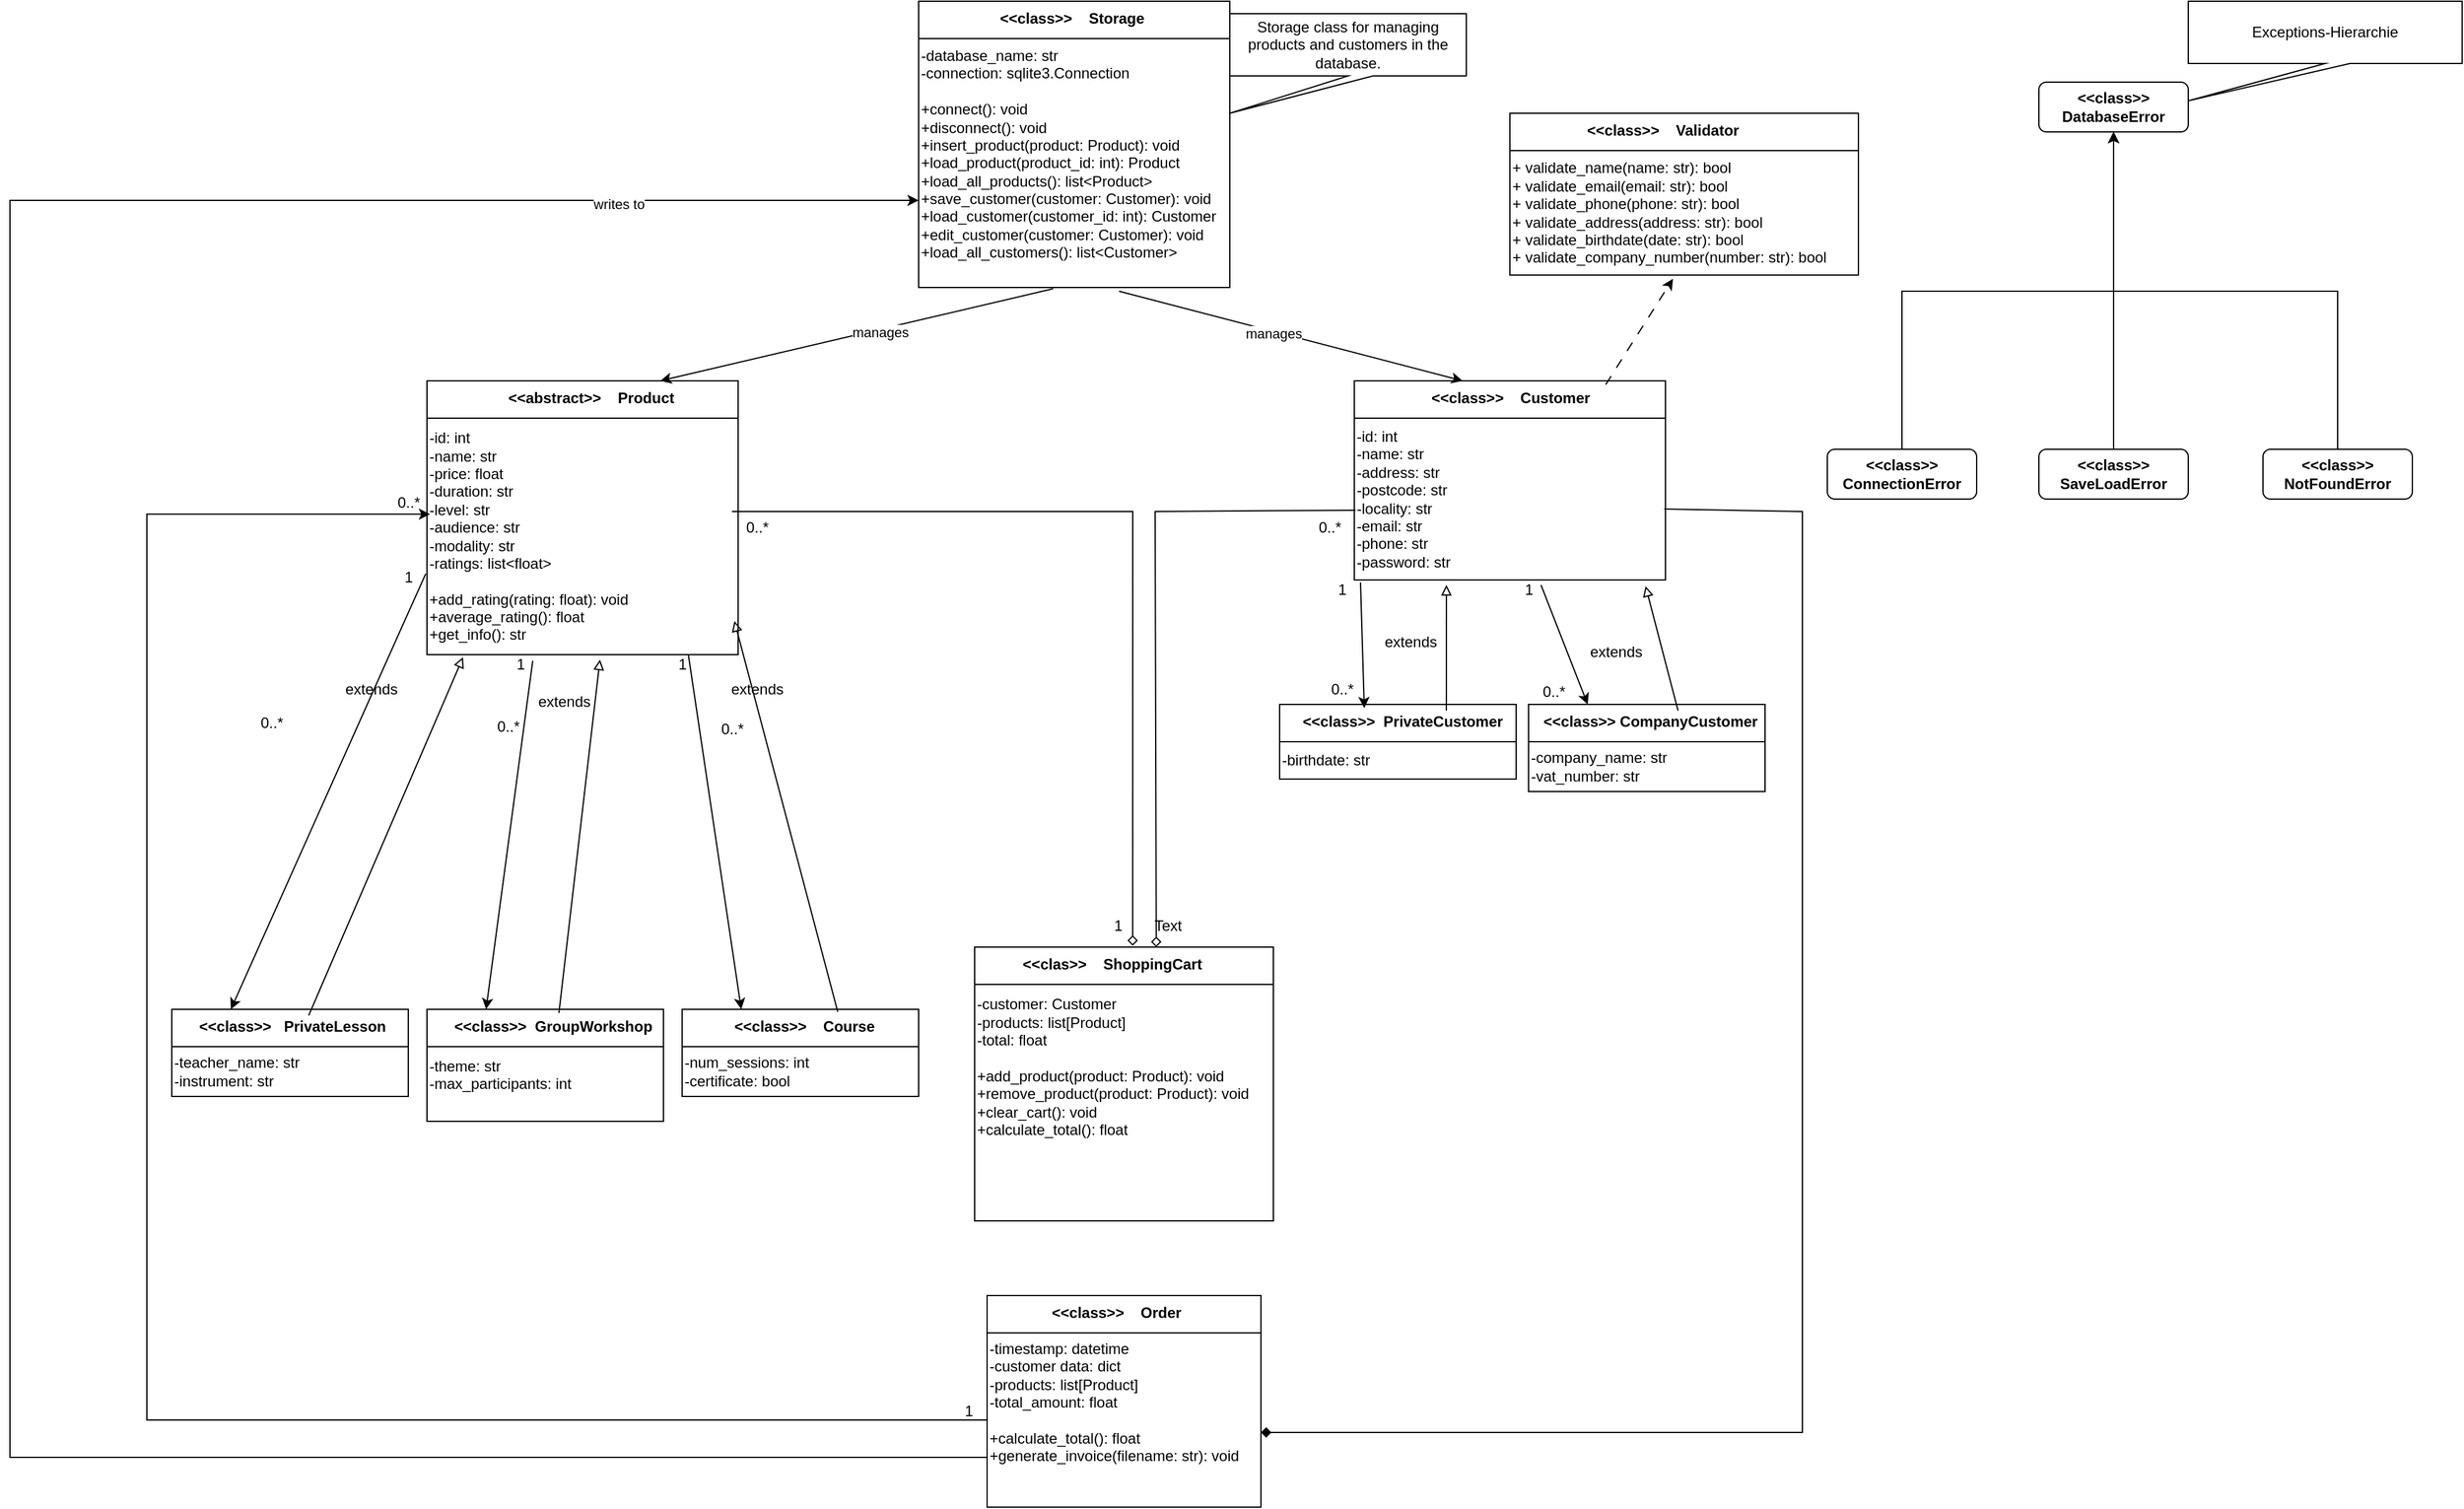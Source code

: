 <mxfile version="27.0.9">
  <diagram name="Page-1" id="tYPvttIUFbxFY0crAjNT">
    <mxGraphModel dx="3702" dy="2866" grid="1" gridSize="10" guides="1" tooltips="1" connect="1" arrows="1" fold="1" page="1" pageScale="1" pageWidth="850" pageHeight="1100" math="0" shadow="0">
      <root>
        <mxCell id="0" />
        <mxCell id="1" parent="0" />
        <mxCell id="cJFWsDHCPY1v-V8VrKuL-8" value="                   &lt;&lt;class&gt;&gt;    Storage" style="swimlane;align=left;verticalAlign=top;childLayout=stackLayout;horizontal=1;startSize=30;horizontalStack=0;resizeParent=1;resizeParentMax=0;resizeLast=0;collapsible=1;marginBottom=0;whiteSpace=wrap;" parent="1" vertex="1">
          <mxGeometry x="190" y="-410" width="250" height="230" as="geometry" />
        </mxCell>
        <mxCell id="cJFWsDHCPY1v-V8VrKuL-24" value="&lt;div&gt;-database_name: str&lt;/div&gt;&lt;div&gt;-connection: sqlite3.Connection&lt;/div&gt;&lt;div&gt;&lt;br&gt;&lt;/div&gt;&lt;div&gt;+connect(): void&lt;/div&gt;&lt;div&gt;+disconnect(): void&lt;/div&gt;&lt;div&gt;+insert_product(product: Product): void&lt;/div&gt;&lt;div&gt;+load_product(product_id: int): Product&lt;/div&gt;&lt;div&gt;+load_all_products(): list&amp;lt;Product&amp;gt;&lt;/div&gt;&lt;div&gt;+save_customer(customer: Customer): void&lt;/div&gt;&lt;div&gt;+load_customer(customer_id: int): Customer&lt;/div&gt;&lt;div&gt;+edit_customer(customer: Customer): void&lt;/div&gt;&lt;div&gt;+load_all_customers(): list&amp;lt;Customer&amp;gt;&lt;/div&gt;&lt;div&gt;&lt;br&gt;&lt;/div&gt;" style="text;html=1;align=left;verticalAlign=middle;resizable=0;points=[];autosize=1;strokeColor=none;fillColor=none;" parent="cJFWsDHCPY1v-V8VrKuL-8" vertex="1">
          <mxGeometry y="30" width="250" height="200" as="geometry" />
        </mxCell>
        <mxCell id="cJFWsDHCPY1v-V8VrKuL-9" value="&lt;b&gt;&amp;lt;&amp;lt;class&amp;gt;&amp;gt; DatabaseError&lt;/b&gt;" style="rounded=1;whiteSpace=wrap;html=1;" parent="1" vertex="1">
          <mxGeometry x="1090" y="-345" width="120" height="40" as="geometry" />
        </mxCell>
        <mxCell id="cJFWsDHCPY1v-V8VrKuL-10" value="&lt;b&gt;&amp;lt;&amp;lt;class&amp;gt;&amp;gt; ConnectionError&lt;/b&gt;" style="rounded=1;whiteSpace=wrap;html=1;" parent="1" vertex="1">
          <mxGeometry x="920" y="-50" width="120" height="40" as="geometry" />
        </mxCell>
        <mxCell id="cJFWsDHCPY1v-V8VrKuL-11" value="&lt;b&gt;&amp;lt;&amp;lt;class&amp;gt;&amp;gt;&lt;/b&gt;&lt;div&gt;&lt;b&gt;SaveLoadError&lt;/b&gt;&lt;/div&gt;" style="rounded=1;whiteSpace=wrap;html=1;" parent="1" vertex="1">
          <mxGeometry x="1090" y="-50" width="120" height="40" as="geometry" />
        </mxCell>
        <mxCell id="cJFWsDHCPY1v-V8VrKuL-12" value="&lt;b&gt;&amp;lt;&amp;lt;class&amp;gt;&amp;gt;&lt;/b&gt;&lt;div&gt;&lt;b&gt;NotFoundError&lt;/b&gt;&lt;/div&gt;" style="rounded=1;whiteSpace=wrap;html=1;" parent="1" vertex="1">
          <mxGeometry x="1270" y="-50" width="120" height="40" as="geometry" />
        </mxCell>
        <mxCell id="cJFWsDHCPY1v-V8VrKuL-18" style="edgeStyle=orthogonalEdgeStyle;rounded=0;orthogonalLoop=1;jettySize=auto;html=1;exitX=0.5;exitY=0;exitDx=0;exitDy=0;entryX=0.5;entryY=1;entryDx=0;entryDy=0;" parent="1" source="cJFWsDHCPY1v-V8VrKuL-10" target="cJFWsDHCPY1v-V8VrKuL-9" edge="1">
          <mxGeometry relative="1" as="geometry">
            <Array as="points">
              <mxPoint x="980" y="-177" />
              <mxPoint x="1150" y="-177" />
            </Array>
          </mxGeometry>
        </mxCell>
        <mxCell id="cJFWsDHCPY1v-V8VrKuL-19" style="edgeStyle=orthogonalEdgeStyle;rounded=0;orthogonalLoop=1;jettySize=auto;html=1;exitX=0.5;exitY=0;exitDx=0;exitDy=0;entryX=0.5;entryY=1;entryDx=0;entryDy=0;" parent="1" source="cJFWsDHCPY1v-V8VrKuL-11" target="cJFWsDHCPY1v-V8VrKuL-9" edge="1">
          <mxGeometry relative="1" as="geometry" />
        </mxCell>
        <mxCell id="cJFWsDHCPY1v-V8VrKuL-20" style="edgeStyle=orthogonalEdgeStyle;rounded=0;orthogonalLoop=1;jettySize=auto;html=1;exitX=0.5;exitY=0;exitDx=0;exitDy=0;entryX=0.5;entryY=1;entryDx=0;entryDy=0;" parent="1" source="cJFWsDHCPY1v-V8VrKuL-12" target="cJFWsDHCPY1v-V8VrKuL-9" edge="1">
          <mxGeometry relative="1" as="geometry">
            <Array as="points">
              <mxPoint x="1330" y="-177" />
              <mxPoint x="1150" y="-177" />
              <mxPoint x="1150" y="-305" />
            </Array>
          </mxGeometry>
        </mxCell>
        <mxCell id="cJFWsDHCPY1v-V8VrKuL-25" value="                   &lt;&lt;abstract&gt;&gt;    Product" style="swimlane;align=left;verticalAlign=top;childLayout=stackLayout;horizontal=1;startSize=30;horizontalStack=0;resizeParent=1;resizeParentMax=0;resizeLast=0;collapsible=1;marginBottom=0;whiteSpace=wrap;" parent="1" vertex="1">
          <mxGeometry x="-205" y="-105" width="250" height="220" as="geometry" />
        </mxCell>
        <mxCell id="cJFWsDHCPY1v-V8VrKuL-26" value="&lt;div&gt;&lt;div&gt;-id: int&lt;/div&gt;&lt;div&gt;-name: str&lt;/div&gt;&lt;div&gt;-price: float&lt;/div&gt;&lt;div&gt;-duration: str&lt;/div&gt;&lt;div&gt;-level: str&lt;/div&gt;&lt;div&gt;-audience: str&lt;/div&gt;&lt;div&gt;-modality: str&lt;/div&gt;&lt;div&gt;-ratings: list&amp;lt;float&amp;gt;&lt;/div&gt;&lt;div&gt;&lt;br&gt;&lt;/div&gt;&lt;div&gt;+add_rating(rating: float): void&lt;/div&gt;&lt;div&gt;+average_rating(): float&lt;/div&gt;&lt;div&gt;+get_info(): str&lt;/div&gt;&lt;/div&gt;" style="text;html=1;align=left;verticalAlign=middle;resizable=0;points=[];autosize=1;strokeColor=none;fillColor=none;" parent="cJFWsDHCPY1v-V8VrKuL-25" vertex="1">
          <mxGeometry y="30" width="250" height="190" as="geometry" />
        </mxCell>
        <mxCell id="cJFWsDHCPY1v-V8VrKuL-28" value="      &lt;&lt;class&gt;&gt;   PrivateLesson" style="swimlane;align=left;verticalAlign=top;childLayout=stackLayout;horizontal=1;startSize=30;horizontalStack=0;resizeParent=1;resizeParentMax=0;resizeLast=0;collapsible=1;marginBottom=0;whiteSpace=wrap;" parent="1" vertex="1">
          <mxGeometry x="-410" y="400" width="190" height="70" as="geometry" />
        </mxCell>
        <mxCell id="cJFWsDHCPY1v-V8VrKuL-29" value="&lt;div&gt;&lt;div&gt;-teacher_name: str&lt;/div&gt;&lt;div&gt;-instrument: str&lt;/div&gt;&lt;/div&gt;" style="text;html=1;align=left;verticalAlign=middle;resizable=0;points=[];autosize=1;strokeColor=none;fillColor=none;" parent="cJFWsDHCPY1v-V8VrKuL-28" vertex="1">
          <mxGeometry y="30" width="190" height="40" as="geometry" />
        </mxCell>
        <mxCell id="cJFWsDHCPY1v-V8VrKuL-30" value="      &lt;&lt;class&gt;&gt;  GroupWorkshop" style="swimlane;align=left;verticalAlign=top;childLayout=stackLayout;horizontal=1;startSize=30;horizontalStack=0;resizeParent=1;resizeParentMax=0;resizeLast=0;collapsible=1;marginBottom=0;whiteSpace=wrap;" parent="1" vertex="1">
          <mxGeometry x="-205" y="400" width="190" height="90" as="geometry" />
        </mxCell>
        <mxCell id="cJFWsDHCPY1v-V8VrKuL-31" value="&lt;div&gt;&lt;div&gt;-theme: str&lt;/div&gt;&lt;div&gt;-max_participants: int&lt;/div&gt;&lt;/div&gt;&lt;div&gt;&lt;br&gt;&lt;/div&gt;" style="text;html=1;align=left;verticalAlign=middle;resizable=0;points=[];autosize=1;strokeColor=none;fillColor=none;" parent="cJFWsDHCPY1v-V8VrKuL-30" vertex="1">
          <mxGeometry y="30" width="190" height="60" as="geometry" />
        </mxCell>
        <mxCell id="cJFWsDHCPY1v-V8VrKuL-32" value="            &lt;&lt;class&gt;&gt;    Course" style="swimlane;align=left;verticalAlign=top;childLayout=stackLayout;horizontal=1;startSize=30;horizontalStack=0;resizeParent=1;resizeParentMax=0;resizeLast=0;collapsible=1;marginBottom=0;whiteSpace=wrap;" parent="1" vertex="1">
          <mxGeometry y="400" width="190" height="70" as="geometry" />
        </mxCell>
        <mxCell id="cJFWsDHCPY1v-V8VrKuL-33" value="&lt;div&gt;&lt;div&gt;-num_sessions: int&lt;/div&gt;&lt;div&gt;-certificate: bool&lt;/div&gt;&lt;/div&gt;" style="text;html=1;align=left;verticalAlign=middle;resizable=0;points=[];autosize=1;strokeColor=none;fillColor=none;" parent="cJFWsDHCPY1v-V8VrKuL-32" vertex="1">
          <mxGeometry y="30" width="190" height="40" as="geometry" />
        </mxCell>
        <mxCell id="cJFWsDHCPY1v-V8VrKuL-35" value="                  &lt;&lt;class&gt;&gt;    Customer" style="swimlane;align=left;verticalAlign=top;childLayout=stackLayout;horizontal=1;startSize=30;horizontalStack=0;resizeParent=1;resizeParentMax=0;resizeLast=0;collapsible=1;marginBottom=0;whiteSpace=wrap;" parent="1" vertex="1">
          <mxGeometry x="540" y="-105" width="250" height="160" as="geometry" />
        </mxCell>
        <mxCell id="cJFWsDHCPY1v-V8VrKuL-36" value="&lt;div&gt;-id: int&lt;/div&gt;&lt;div&gt;-name: str&lt;/div&gt;&lt;div&gt;-address: str&lt;/div&gt;&lt;div&gt;-postcode: str&lt;/div&gt;&lt;div&gt;-locality: str&lt;/div&gt;&lt;div&gt;-email: str&lt;/div&gt;&lt;div&gt;-phone: str&lt;/div&gt;&lt;div&gt;-password: str&lt;/div&gt;" style="text;html=1;align=left;verticalAlign=middle;resizable=0;points=[];autosize=1;strokeColor=none;fillColor=none;" parent="cJFWsDHCPY1v-V8VrKuL-35" vertex="1">
          <mxGeometry y="30" width="250" height="130" as="geometry" />
        </mxCell>
        <mxCell id="cJFWsDHCPY1v-V8VrKuL-37" value="     &lt;&lt;class&gt;&gt;  PrivateCustomer" style="swimlane;align=left;verticalAlign=top;childLayout=stackLayout;horizontal=1;startSize=30;horizontalStack=0;resizeParent=1;resizeParentMax=0;resizeLast=0;collapsible=1;marginBottom=0;whiteSpace=wrap;" parent="1" vertex="1">
          <mxGeometry x="480" y="155" width="190" height="60" as="geometry" />
        </mxCell>
        <mxCell id="cJFWsDHCPY1v-V8VrKuL-38" value="&lt;div&gt;-birthdate: str&lt;/div&gt;" style="text;html=1;align=left;verticalAlign=middle;resizable=0;points=[];autosize=1;strokeColor=none;fillColor=none;" parent="cJFWsDHCPY1v-V8VrKuL-37" vertex="1">
          <mxGeometry y="30" width="190" height="30" as="geometry" />
        </mxCell>
        <mxCell id="cJFWsDHCPY1v-V8VrKuL-39" value="   &lt;&lt;class&gt;&gt; CompanyCustomer" style="swimlane;align=left;verticalAlign=top;childLayout=stackLayout;horizontal=1;startSize=30;horizontalStack=0;resizeParent=1;resizeParentMax=0;resizeLast=0;collapsible=1;marginBottom=0;whiteSpace=wrap;" parent="1" vertex="1">
          <mxGeometry x="680" y="155" width="190" height="70" as="geometry" />
        </mxCell>
        <mxCell id="cJFWsDHCPY1v-V8VrKuL-40" value="&lt;div&gt;&lt;div&gt;-company_name: str&lt;/div&gt;&lt;div&gt;-vat_number: str&lt;/div&gt;&lt;/div&gt;" style="text;html=1;align=left;verticalAlign=middle;resizable=0;points=[];autosize=1;strokeColor=none;fillColor=none;" parent="cJFWsDHCPY1v-V8VrKuL-39" vertex="1">
          <mxGeometry y="30" width="190" height="40" as="geometry" />
        </mxCell>
        <mxCell id="cJFWsDHCPY1v-V8VrKuL-41" value="Storage class for managing products and customers in the database." style="shape=callout;whiteSpace=wrap;html=1;perimeter=calloutPerimeter;position2=0;" parent="1" vertex="1">
          <mxGeometry x="440" y="-400" width="190" height="80" as="geometry" />
        </mxCell>
        <mxCell id="cJFWsDHCPY1v-V8VrKuL-44" value="" style="endArrow=classic;html=1;rounded=0;entryX=0.75;entryY=0;entryDx=0;entryDy=0;exitX=0.432;exitY=1.005;exitDx=0;exitDy=0;exitPerimeter=0;" parent="1" source="cJFWsDHCPY1v-V8VrKuL-24" target="cJFWsDHCPY1v-V8VrKuL-25" edge="1">
          <mxGeometry width="50" height="50" relative="1" as="geometry">
            <mxPoint x="245" y="-220" as="sourcePoint" />
            <mxPoint x="155" y="-120" as="targetPoint" />
          </mxGeometry>
        </mxCell>
        <mxCell id="cJFWsDHCPY1v-V8VrKuL-46" value="manages" style="edgeLabel;html=1;align=center;verticalAlign=middle;resizable=0;points=[];" parent="cJFWsDHCPY1v-V8VrKuL-44" vertex="1" connectable="0">
          <mxGeometry x="-0.111" y="2" relative="1" as="geometry">
            <mxPoint as="offset" />
          </mxGeometry>
        </mxCell>
        <mxCell id="cJFWsDHCPY1v-V8VrKuL-45" value="" style="endArrow=classic;html=1;rounded=0;exitX=0.644;exitY=1.015;exitDx=0;exitDy=0;exitPerimeter=0;entryX=0.348;entryY=0;entryDx=0;entryDy=0;entryPerimeter=0;" parent="1" source="cJFWsDHCPY1v-V8VrKuL-24" target="cJFWsDHCPY1v-V8VrKuL-35" edge="1">
          <mxGeometry width="50" height="50" relative="1" as="geometry">
            <mxPoint x="430" y="-80" as="sourcePoint" />
            <mxPoint x="480" y="-130" as="targetPoint" />
          </mxGeometry>
        </mxCell>
        <mxCell id="cJFWsDHCPY1v-V8VrKuL-47" value="manages" style="edgeLabel;html=1;align=center;verticalAlign=middle;resizable=0;points=[];" parent="cJFWsDHCPY1v-V8VrKuL-45" vertex="1" connectable="0">
          <mxGeometry x="-0.103" y="-1" relative="1" as="geometry">
            <mxPoint as="offset" />
          </mxGeometry>
        </mxCell>
        <mxCell id="cJFWsDHCPY1v-V8VrKuL-48" value="" style="endArrow=classic;html=1;rounded=0;exitX=-0.004;exitY=0.658;exitDx=0;exitDy=0;exitPerimeter=0;entryX=0.25;entryY=0;entryDx=0;entryDy=0;" parent="1" source="cJFWsDHCPY1v-V8VrKuL-26" target="cJFWsDHCPY1v-V8VrKuL-28" edge="1">
          <mxGeometry width="50" height="50" relative="1" as="geometry">
            <mxPoint x="-290" y="160" as="sourcePoint" />
            <mxPoint x="-240" y="110" as="targetPoint" />
          </mxGeometry>
        </mxCell>
        <mxCell id="cJFWsDHCPY1v-V8VrKuL-49" value="1" style="text;html=1;align=center;verticalAlign=middle;resizable=0;points=[];autosize=1;strokeColor=none;fillColor=none;" parent="1" vertex="1">
          <mxGeometry x="-235" y="38" width="30" height="30" as="geometry" />
        </mxCell>
        <mxCell id="cJFWsDHCPY1v-V8VrKuL-50" value="0..*" style="text;html=1;align=center;verticalAlign=middle;resizable=0;points=[];autosize=1;strokeColor=none;fillColor=none;" parent="1" vertex="1">
          <mxGeometry x="-350" y="155" width="40" height="30" as="geometry" />
        </mxCell>
        <mxCell id="cJFWsDHCPY1v-V8VrKuL-51" value="" style="endArrow=block;html=1;rounded=0;exitX=0.579;exitY=0.071;exitDx=0;exitDy=0;exitPerimeter=0;entryX=0.116;entryY=1.011;entryDx=0;entryDy=0;entryPerimeter=0;endFill=0;" parent="1" source="cJFWsDHCPY1v-V8VrKuL-28" target="cJFWsDHCPY1v-V8VrKuL-26" edge="1">
          <mxGeometry width="50" height="50" relative="1" as="geometry">
            <mxPoint x="-245" y="180" as="sourcePoint" />
            <mxPoint x="-195" y="130" as="targetPoint" />
          </mxGeometry>
        </mxCell>
        <mxCell id="cJFWsDHCPY1v-V8VrKuL-52" value="extends" style="text;html=1;align=center;verticalAlign=middle;resizable=0;points=[];autosize=1;strokeColor=none;fillColor=none;" parent="1" vertex="1">
          <mxGeometry x="-285" y="128" width="70" height="30" as="geometry" />
        </mxCell>
        <mxCell id="cJFWsDHCPY1v-V8VrKuL-53" value="" style="endArrow=classic;html=1;rounded=0;exitX=0.34;exitY=1.026;exitDx=0;exitDy=0;exitPerimeter=0;entryX=0.25;entryY=0;entryDx=0;entryDy=0;" parent="1" source="cJFWsDHCPY1v-V8VrKuL-26" target="cJFWsDHCPY1v-V8VrKuL-30" edge="1">
          <mxGeometry width="50" height="50" relative="1" as="geometry">
            <mxPoint x="-160" y="178" as="sourcePoint" />
            <mxPoint x="-90" y="160" as="targetPoint" />
          </mxGeometry>
        </mxCell>
        <mxCell id="cJFWsDHCPY1v-V8VrKuL-54" value="1" style="text;html=1;align=center;verticalAlign=middle;resizable=0;points=[];autosize=1;strokeColor=none;fillColor=none;" parent="1" vertex="1">
          <mxGeometry x="-145" y="108" width="30" height="30" as="geometry" />
        </mxCell>
        <mxCell id="cJFWsDHCPY1v-V8VrKuL-55" value="0..*" style="text;html=1;align=center;verticalAlign=middle;resizable=0;points=[];autosize=1;strokeColor=none;fillColor=none;" parent="1" vertex="1">
          <mxGeometry x="-160" y="158" width="40" height="30" as="geometry" />
        </mxCell>
        <mxCell id="cJFWsDHCPY1v-V8VrKuL-56" value="" style="endArrow=block;html=1;rounded=0;entryX=0.556;entryY=1.021;entryDx=0;entryDy=0;entryPerimeter=0;exitX=0.558;exitY=0.033;exitDx=0;exitDy=0;exitPerimeter=0;endFill=0;" parent="1" source="cJFWsDHCPY1v-V8VrKuL-30" target="cJFWsDHCPY1v-V8VrKuL-26" edge="1">
          <mxGeometry width="50" height="50" relative="1" as="geometry">
            <mxPoint x="-40" y="170" as="sourcePoint" />
            <mxPoint x="-30" y="135" as="targetPoint" />
          </mxGeometry>
        </mxCell>
        <mxCell id="cJFWsDHCPY1v-V8VrKuL-57" value="extends" style="text;html=1;align=center;verticalAlign=middle;resizable=0;points=[];autosize=1;strokeColor=none;fillColor=none;" parent="1" vertex="1">
          <mxGeometry x="-130" y="138" width="70" height="30" as="geometry" />
        </mxCell>
        <mxCell id="cJFWsDHCPY1v-V8VrKuL-58" value="" style="endArrow=classic;html=1;rounded=0;entryX=0.25;entryY=0;entryDx=0;entryDy=0;exitX=0.84;exitY=1;exitDx=0;exitDy=0;exitPerimeter=0;" parent="1" source="cJFWsDHCPY1v-V8VrKuL-26" target="cJFWsDHCPY1v-V8VrKuL-32" edge="1">
          <mxGeometry width="50" height="50" relative="1" as="geometry">
            <mxPoint x="68" y="120" as="sourcePoint" />
            <mxPoint x="60" y="175" as="targetPoint" />
          </mxGeometry>
        </mxCell>
        <mxCell id="cJFWsDHCPY1v-V8VrKuL-59" value="" style="endArrow=block;html=1;rounded=0;entryX=0.988;entryY=0.858;entryDx=0;entryDy=0;entryPerimeter=0;exitX=0.658;exitY=0.029;exitDx=0;exitDy=0;exitPerimeter=0;endFill=0;" parent="1" source="cJFWsDHCPY1v-V8VrKuL-32" target="cJFWsDHCPY1v-V8VrKuL-26" edge="1">
          <mxGeometry width="50" height="50" relative="1" as="geometry">
            <mxPoint x="130" y="158" as="sourcePoint" />
            <mxPoint x="180" y="108" as="targetPoint" />
          </mxGeometry>
        </mxCell>
        <mxCell id="cJFWsDHCPY1v-V8VrKuL-60" value="1" style="text;html=1;align=center;verticalAlign=middle;resizable=0;points=[];autosize=1;strokeColor=none;fillColor=none;" parent="1" vertex="1">
          <mxGeometry x="-15" y="108" width="30" height="30" as="geometry" />
        </mxCell>
        <mxCell id="cJFWsDHCPY1v-V8VrKuL-61" value="0..*" style="text;html=1;align=center;verticalAlign=middle;resizable=0;points=[];autosize=1;strokeColor=none;fillColor=none;" parent="1" vertex="1">
          <mxGeometry x="20" y="160" width="40" height="30" as="geometry" />
        </mxCell>
        <mxCell id="cJFWsDHCPY1v-V8VrKuL-62" value="extends" style="text;html=1;align=center;verticalAlign=middle;resizable=0;points=[];autosize=1;strokeColor=none;fillColor=none;" parent="1" vertex="1">
          <mxGeometry x="25" y="128" width="70" height="30" as="geometry" />
        </mxCell>
        <mxCell id="cJFWsDHCPY1v-V8VrKuL-63" value="" style="endArrow=classic;html=1;rounded=0;entryX=0.358;entryY=0.05;entryDx=0;entryDy=0;entryPerimeter=0;exitX=0.02;exitY=1.015;exitDx=0;exitDy=0;exitPerimeter=0;" parent="1" source="cJFWsDHCPY1v-V8VrKuL-36" target="cJFWsDHCPY1v-V8VrKuL-37" edge="1">
          <mxGeometry width="50" height="50" relative="1" as="geometry">
            <mxPoint x="450" y="88" as="sourcePoint" />
            <mxPoint x="500" y="38" as="targetPoint" />
          </mxGeometry>
        </mxCell>
        <mxCell id="cJFWsDHCPY1v-V8VrKuL-64" value="" style="endArrow=block;html=1;rounded=0;entryX=0.296;entryY=1.031;entryDx=0;entryDy=0;entryPerimeter=0;exitX=0.705;exitY=0.083;exitDx=0;exitDy=0;exitPerimeter=0;endFill=0;" parent="1" source="cJFWsDHCPY1v-V8VrKuL-37" target="cJFWsDHCPY1v-V8VrKuL-36" edge="1">
          <mxGeometry width="50" height="50" relative="1" as="geometry">
            <mxPoint x="600" y="138" as="sourcePoint" />
            <mxPoint x="650" y="88" as="targetPoint" />
          </mxGeometry>
        </mxCell>
        <mxCell id="cJFWsDHCPY1v-V8VrKuL-65" value="0..*" style="text;html=1;align=center;verticalAlign=middle;resizable=0;points=[];autosize=1;strokeColor=none;fillColor=none;" parent="1" vertex="1">
          <mxGeometry x="510" y="128" width="40" height="30" as="geometry" />
        </mxCell>
        <mxCell id="cJFWsDHCPY1v-V8VrKuL-66" value="1" style="text;html=1;align=center;verticalAlign=middle;resizable=0;points=[];autosize=1;strokeColor=none;fillColor=none;" parent="1" vertex="1">
          <mxGeometry x="515" y="48" width="30" height="30" as="geometry" />
        </mxCell>
        <mxCell id="cJFWsDHCPY1v-V8VrKuL-67" value="extends" style="text;html=1;align=center;verticalAlign=middle;resizable=0;points=[];autosize=1;strokeColor=none;fillColor=none;" parent="1" vertex="1">
          <mxGeometry x="550" y="90" width="70" height="30" as="geometry" />
        </mxCell>
        <mxCell id="cJFWsDHCPY1v-V8VrKuL-68" value="" style="endArrow=classic;html=1;rounded=0;entryX=0.25;entryY=0;entryDx=0;entryDy=0;exitX=0.6;exitY=1.031;exitDx=0;exitDy=0;exitPerimeter=0;" parent="1" source="cJFWsDHCPY1v-V8VrKuL-36" target="cJFWsDHCPY1v-V8VrKuL-39" edge="1">
          <mxGeometry width="50" height="50" relative="1" as="geometry">
            <mxPoint x="560" y="-80" as="sourcePoint" />
            <mxPoint x="610" y="-130" as="targetPoint" />
          </mxGeometry>
        </mxCell>
        <mxCell id="cJFWsDHCPY1v-V8VrKuL-69" value="" style="endArrow=block;html=1;rounded=0;exitX=0.632;exitY=0.071;exitDx=0;exitDy=0;exitPerimeter=0;entryX=0.936;entryY=1.038;entryDx=0;entryDy=0;entryPerimeter=0;endFill=0;" parent="1" source="cJFWsDHCPY1v-V8VrKuL-39" target="cJFWsDHCPY1v-V8VrKuL-36" edge="1">
          <mxGeometry width="50" height="50" relative="1" as="geometry">
            <mxPoint x="560" y="-80" as="sourcePoint" />
            <mxPoint x="610" y="-130" as="targetPoint" />
          </mxGeometry>
        </mxCell>
        <mxCell id="cJFWsDHCPY1v-V8VrKuL-70" value="1" style="text;html=1;align=center;verticalAlign=middle;resizable=0;points=[];autosize=1;strokeColor=none;fillColor=none;" parent="1" vertex="1">
          <mxGeometry x="665" y="48" width="30" height="30" as="geometry" />
        </mxCell>
        <mxCell id="cJFWsDHCPY1v-V8VrKuL-71" value="0..*" style="text;html=1;align=center;verticalAlign=middle;resizable=0;points=[];autosize=1;strokeColor=none;fillColor=none;" parent="1" vertex="1">
          <mxGeometry x="680" y="130" width="40" height="30" as="geometry" />
        </mxCell>
        <mxCell id="cJFWsDHCPY1v-V8VrKuL-72" value="extends" style="text;html=1;align=center;verticalAlign=middle;resizable=0;points=[];autosize=1;strokeColor=none;fillColor=none;" parent="1" vertex="1">
          <mxGeometry x="715" y="98" width="70" height="30" as="geometry" />
        </mxCell>
        <mxCell id="cJFWsDHCPY1v-V8VrKuL-73" value="Exceptions-Hierarchie" style="shape=callout;whiteSpace=wrap;html=1;perimeter=calloutPerimeter;position2=0;" parent="1" vertex="1">
          <mxGeometry x="1210" y="-410" width="220" height="80" as="geometry" />
        </mxCell>
        <mxCell id="tiC0qQ8IgTpN-_xNL4C--3" value="           &lt;&lt;clas&gt;&gt;    ShoppingCart" style="swimlane;align=left;verticalAlign=top;childLayout=stackLayout;horizontal=1;startSize=30;horizontalStack=0;resizeParent=1;resizeParentMax=0;resizeLast=0;collapsible=1;marginBottom=0;whiteSpace=wrap;" parent="1" vertex="1">
          <mxGeometry x="235" y="350" width="240" height="220" as="geometry" />
        </mxCell>
        <mxCell id="tiC0qQ8IgTpN-_xNL4C--4" value="&lt;div&gt;&lt;div&gt;-customer: Customer&lt;/div&gt;&lt;div&gt;-products: list[Product]&lt;/div&gt;&lt;/div&gt;&lt;div&gt;-total: float&lt;/div&gt;&lt;div&gt;&lt;br&gt;&lt;/div&gt;&lt;div&gt;+add_product(product: Product): void&lt;/div&gt;&lt;div&gt;+remove_product(product: Product): void&lt;/div&gt;&lt;div&gt;+clear_cart(): void&lt;/div&gt;&lt;div&gt;+calculate_total(): float&lt;/div&gt;&lt;div&gt;&lt;br&gt;&lt;/div&gt;&lt;div&gt;&lt;br&gt;&lt;/div&gt;&lt;div&gt;&lt;br&gt;&lt;/div&gt;&lt;div&gt;&lt;br&gt;&lt;/div&gt;" style="text;html=1;align=left;verticalAlign=middle;resizable=0;points=[];autosize=1;strokeColor=none;fillColor=none;" parent="tiC0qQ8IgTpN-_xNL4C--3" vertex="1">
          <mxGeometry y="30" width="240" height="190" as="geometry" />
        </mxCell>
        <mxCell id="tiC0qQ8IgTpN-_xNL4C--5" value="               &lt;&lt;class&gt;&gt;    Order" style="swimlane;align=left;verticalAlign=top;childLayout=stackLayout;horizontal=1;startSize=30;horizontalStack=0;resizeParent=1;resizeParentMax=0;resizeLast=0;collapsible=1;marginBottom=0;whiteSpace=wrap;" parent="1" vertex="1">
          <mxGeometry x="245" y="630" width="220" height="170" as="geometry" />
        </mxCell>
        <mxCell id="tiC0qQ8IgTpN-_xNL4C--6" value="&lt;div&gt;&lt;div&gt;-timestamp: datetime&lt;/div&gt;&lt;div&gt;-customer data: dict&lt;/div&gt;&lt;/div&gt;&lt;div&gt;-products: list[Product]&lt;/div&gt;&lt;div&gt;-total_amount: float&lt;/div&gt;&lt;div&gt;&lt;br&gt;&lt;/div&gt;&lt;div&gt;+calculate_total(): float&lt;/div&gt;&lt;div&gt;+generate_invoice(filename: str): void&lt;/div&gt;&lt;div&gt;&lt;br&gt;&lt;/div&gt;&lt;div&gt;&lt;br&gt;&lt;/div&gt;" style="text;html=1;align=left;verticalAlign=middle;resizable=0;points=[];autosize=1;strokeColor=none;fillColor=none;" parent="tiC0qQ8IgTpN-_xNL4C--5" vertex="1">
          <mxGeometry y="30" width="220" height="140" as="geometry" />
        </mxCell>
        <mxCell id="tiC0qQ8IgTpN-_xNL4C--30" value="" style="curved=0;endArrow=diamond;html=1;rounded=0;startFill=0;endFill=0;entryX=0.529;entryY=-0.005;entryDx=0;entryDy=0;entryPerimeter=0;" parent="1" target="tiC0qQ8IgTpN-_xNL4C--3" edge="1">
          <mxGeometry width="50" height="50" relative="1" as="geometry">
            <mxPoint x="40" as="sourcePoint" />
            <mxPoint x="362" y="310" as="targetPoint" />
            <Array as="points">
              <mxPoint x="362" />
            </Array>
          </mxGeometry>
        </mxCell>
        <mxCell id="OI9sqrpbSJZ6GODMCIsS-17" style="edgeStyle=orthogonalEdgeStyle;rounded=0;orthogonalLoop=1;jettySize=auto;html=1;entryX=0.01;entryY=0.406;entryDx=0;entryDy=0;entryPerimeter=0;" parent="1" source="tiC0qQ8IgTpN-_xNL4C--6" target="cJFWsDHCPY1v-V8VrKuL-26" edge="1">
          <mxGeometry relative="1" as="geometry">
            <Array as="points">
              <mxPoint x="-430" y="730" />
              <mxPoint x="-430" y="2" />
            </Array>
          </mxGeometry>
        </mxCell>
        <mxCell id="OI9sqrpbSJZ6GODMCIsS-18" value="" style="edgeStyle=orthogonalEdgeStyle;rounded=0;orthogonalLoop=1;jettySize=auto;html=1;" parent="1" source="tiC0qQ8IgTpN-_xNL4C--6" edge="1">
          <mxGeometry relative="1" as="geometry">
            <mxPoint x="190" y="-250" as="targetPoint" />
            <Array as="points">
              <mxPoint x="-540" y="760" />
              <mxPoint x="-540" y="-250" />
            </Array>
          </mxGeometry>
        </mxCell>
        <mxCell id="OI9sqrpbSJZ6GODMCIsS-19" value="writes to" style="edgeLabel;html=1;align=center;verticalAlign=middle;resizable=0;points=[];" parent="OI9sqrpbSJZ6GODMCIsS-18" vertex="1" connectable="0">
          <mxGeometry x="0.81" y="-3" relative="1" as="geometry">
            <mxPoint x="-1" as="offset" />
          </mxGeometry>
        </mxCell>
        <mxCell id="cEjEnUxos2uP-Zy6G1lZ-1" value="" style="endArrow=diamond;html=1;rounded=0;exitX=0.004;exitY=0.569;exitDx=0;exitDy=0;exitPerimeter=0;endFill=0;entryX=0.608;entryY=0;entryDx=0;entryDy=0;entryPerimeter=0;" parent="1" source="cJFWsDHCPY1v-V8VrKuL-36" target="tiC0qQ8IgTpN-_xNL4C--3" edge="1">
          <mxGeometry width="50" height="50" relative="1" as="geometry">
            <mxPoint x="320" y="140" as="sourcePoint" />
            <mxPoint x="381" y="340" as="targetPoint" />
            <Array as="points">
              <mxPoint x="380" />
            </Array>
          </mxGeometry>
        </mxCell>
        <mxCell id="cEjEnUxos2uP-Zy6G1lZ-2" value="" style="endArrow=diamond;html=1;rounded=0;exitX=0.996;exitY=0.562;exitDx=0;exitDy=0;exitPerimeter=0;endFill=1;" parent="1" source="cJFWsDHCPY1v-V8VrKuL-36" edge="1">
          <mxGeometry width="50" height="50" relative="1" as="geometry">
            <mxPoint x="370" y="290" as="sourcePoint" />
            <mxPoint x="465" y="740" as="targetPoint" />
            <Array as="points">
              <mxPoint x="900" />
              <mxPoint x="900" y="740" />
            </Array>
          </mxGeometry>
        </mxCell>
        <mxCell id="cEjEnUxos2uP-Zy6G1lZ-4" value="                  &lt;&lt;class&gt;&gt;    Validator" style="swimlane;align=left;verticalAlign=top;childLayout=stackLayout;horizontal=1;startSize=30;horizontalStack=0;resizeParent=1;resizeParentMax=0;resizeLast=0;collapsible=1;marginBottom=0;whiteSpace=wrap;" parent="1" vertex="1">
          <mxGeometry x="665" y="-320" width="280" height="130" as="geometry" />
        </mxCell>
        <mxCell id="cEjEnUxos2uP-Zy6G1lZ-5" value="&lt;div&gt;+ validate_name(name: str): bool&lt;/div&gt;&lt;div&gt;+ validate_email(email: str): bool&lt;/div&gt;&lt;div&gt;+ validate_phone(phone: str): bool&lt;/div&gt;&lt;div&gt;+ validate_address(address: str): bool&lt;/div&gt;&lt;div&gt;+ validate_birthdate(date: str): bool&lt;/div&gt;&lt;div&gt;+ validate_company_number(number: str): bool&lt;/div&gt;" style="text;html=1;align=left;verticalAlign=middle;resizable=0;points=[];autosize=1;strokeColor=none;fillColor=none;" parent="cEjEnUxos2uP-Zy6G1lZ-4" vertex="1">
          <mxGeometry y="30" width="280" height="100" as="geometry" />
        </mxCell>
        <mxCell id="cEjEnUxos2uP-Zy6G1lZ-6" value="" style="endArrow=classic;html=1;rounded=0;exitX=0.808;exitY=0.019;exitDx=0;exitDy=0;exitPerimeter=0;entryX=0.468;entryY=1.03;entryDx=0;entryDy=0;entryPerimeter=0;dashed=1;dashPattern=8 8;" parent="1" source="cJFWsDHCPY1v-V8VrKuL-35" target="cEjEnUxos2uP-Zy6G1lZ-5" edge="1">
          <mxGeometry width="50" height="50" relative="1" as="geometry">
            <mxPoint x="590" y="40" as="sourcePoint" />
            <mxPoint x="640" y="-10" as="targetPoint" />
          </mxGeometry>
        </mxCell>
        <mxCell id="cEjEnUxos2uP-Zy6G1lZ-7" value="1" style="text;html=1;align=center;verticalAlign=middle;resizable=0;points=[];autosize=1;strokeColor=none;fillColor=none;" parent="1" vertex="1">
          <mxGeometry x="335" y="318" width="30" height="30" as="geometry" />
        </mxCell>
        <mxCell id="cEjEnUxos2uP-Zy6G1lZ-8" value="0..*" style="text;html=1;align=center;verticalAlign=middle;resizable=0;points=[];autosize=1;strokeColor=none;fillColor=none;" parent="1" vertex="1">
          <mxGeometry x="40" y="-2" width="40" height="30" as="geometry" />
        </mxCell>
        <mxCell id="cEjEnUxos2uP-Zy6G1lZ-9" value="1" style="text;html=1;align=center;verticalAlign=middle;resizable=0;points=[];autosize=1;strokeColor=none;fillColor=none;" parent="1" vertex="1">
          <mxGeometry x="215" y="708" width="30" height="30" as="geometry" />
        </mxCell>
        <mxCell id="cEjEnUxos2uP-Zy6G1lZ-10" value="0..*" style="text;html=1;align=center;verticalAlign=middle;resizable=0;points=[];autosize=1;strokeColor=none;fillColor=none;" parent="1" vertex="1">
          <mxGeometry x="-240" y="-22" width="40" height="30" as="geometry" />
        </mxCell>
        <mxCell id="cEjEnUxos2uP-Zy6G1lZ-11" value="0..*" style="text;html=1;align=center;verticalAlign=middle;resizable=0;points=[];autosize=1;strokeColor=none;fillColor=none;" parent="1" vertex="1">
          <mxGeometry x="500" y="-2" width="40" height="30" as="geometry" />
        </mxCell>
        <mxCell id="cEjEnUxos2uP-Zy6G1lZ-12" value="Text" style="text;html=1;align=center;verticalAlign=middle;resizable=0;points=[];autosize=1;strokeColor=none;fillColor=none;" parent="1" vertex="1">
          <mxGeometry x="365" y="318" width="50" height="30" as="geometry" />
        </mxCell>
      </root>
    </mxGraphModel>
  </diagram>
</mxfile>
